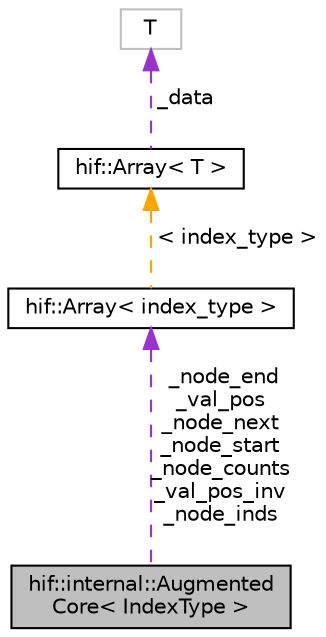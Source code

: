 digraph "hif::internal::AugmentedCore&lt; IndexType &gt;"
{
  edge [fontname="Helvetica",fontsize="10",labelfontname="Helvetica",labelfontsize="10"];
  node [fontname="Helvetica",fontsize="10",shape=record];
  Node4 [label="hif::internal::Augmented\lCore\< IndexType \>",height=0.2,width=0.4,color="black", fillcolor="grey75", style="filled", fontcolor="black"];
  Node5 -> Node4 [dir="back",color="darkorchid3",fontsize="10",style="dashed",label=" _node_end\n_val_pos\n_node_next\n_node_start\n_node_counts\n_val_pos_inv\n_node_inds" ,fontname="Helvetica"];
  Node5 [label="hif::Array\< index_type \>",height=0.2,width=0.4,color="black", fillcolor="white", style="filled",URL="$classhif_1_1Array.html"];
  Node6 -> Node5 [dir="back",color="orange",fontsize="10",style="dashed",label=" \< index_type \>" ,fontname="Helvetica"];
  Node6 [label="hif::Array\< T \>",height=0.2,width=0.4,color="black", fillcolor="white", style="filled",URL="$classhif_1_1Array.html",tooltip="Core data structure used in compressed storage. "];
  Node7 -> Node6 [dir="back",color="darkorchid3",fontsize="10",style="dashed",label=" _data" ,fontname="Helvetica"];
  Node7 [label="T",height=0.2,width=0.4,color="grey75", fillcolor="white", style="filled"];
}
